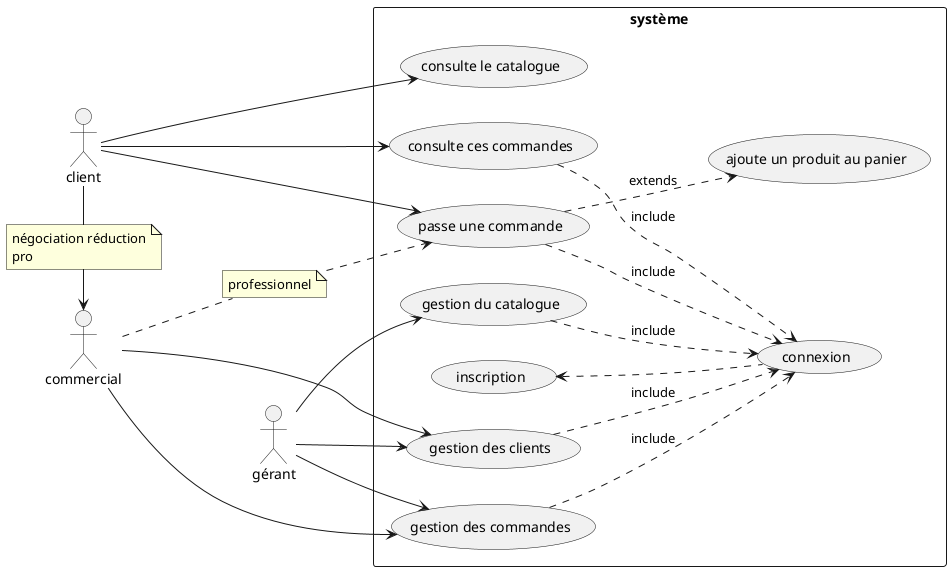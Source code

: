 @startuml cas d'utilisation
left to right direction
actor client
actor commercial
actor gérant 
note "professionnel" as n
note "négociation réduction\npro" as n1

rectangle système {
client --> (consulte le catalogue)

client --> (passe une commande)
(passe une commande) ..> (ajoute un produit au panier) : extends
(passe une commande) ..> (connexion) : include

client --> (consulte ces commandes)
(consulte ces commandes) ..> (connexion) : include
(inscription) <.. (connexion)


commercial .. n
n ..> (passe une commande)

commercial --> (gestion des clients)
client - n1
n1 -> commercial

commercial --> (gestion des commandes)

gérant --> (gestion des clients)
gérant --> (gestion du catalogue)
gérant --> (gestion des commandes)
(gestion des clients) ..> (connexion) : include
(gestion du catalogue) ..> (connexion) : include
(gestion des commandes) ..> (connexion) : include

' (gestion du catalogue) ..> (maj du stock) : extends
' (gestion du catalogue) ..> (ajout nv produit) : extends
' (gestion du catalogue) ..> (désac ancien produit) : extends
' (gestion du catalogue) ..> (gérer catégorie\n/sous-catégorie) : extends
}
@enduml